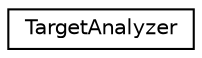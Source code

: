 digraph "Graphical Class Hierarchy"
{
  edge [fontname="Helvetica",fontsize="10",labelfontname="Helvetica",labelfontsize="10"];
  node [fontname="Helvetica",fontsize="10",shape=record];
  rankdir="LR";
  Node1 [label="TargetAnalyzer",height=0.2,width=0.4,color="black", fillcolor="white", style="filled",URL="$classTargetAnalyzer.html"];
}
